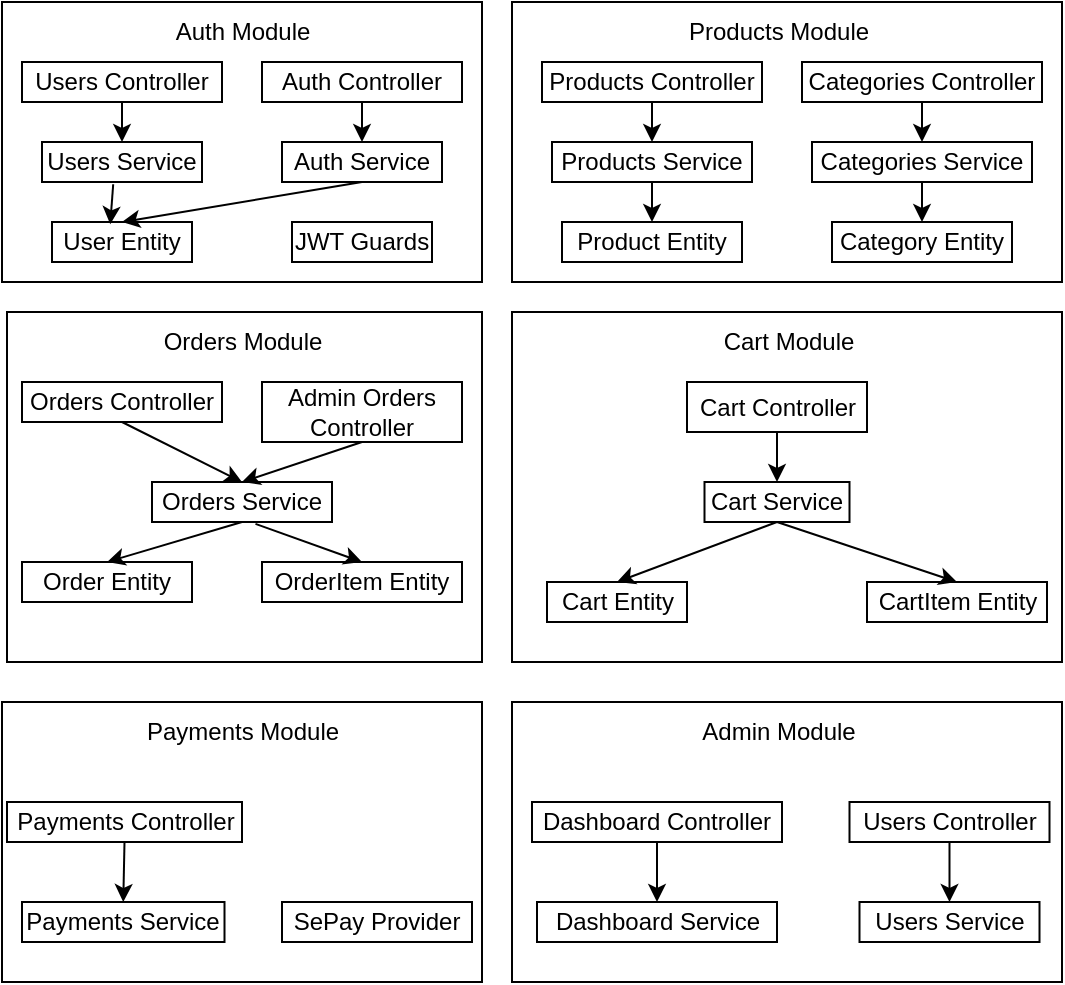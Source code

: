 <mxfile version="27.2.0">
  <diagram name="Trang-1" id="om_FT2h_U6oVvqVsm1Qj">
    <mxGraphModel dx="405" dy="653" grid="1" gridSize="10" guides="1" tooltips="1" connect="1" arrows="1" fold="1" page="1" pageScale="1" pageWidth="827" pageHeight="1169" math="0" shadow="0">
      <root>
        <mxCell id="0" />
        <mxCell id="1" parent="0" />
        <mxCell id="WPv3RgXcZENoDZzR3R_k-59" value="" style="rounded=0;whiteSpace=wrap;html=1;" vertex="1" parent="1">
          <mxGeometry x="465" y="940" width="275" height="140" as="geometry" />
        </mxCell>
        <mxCell id="WPv3RgXcZENoDZzR3R_k-52" value="" style="rounded=0;whiteSpace=wrap;html=1;" vertex="1" parent="1">
          <mxGeometry x="210" y="940" width="240" height="140" as="geometry" />
        </mxCell>
        <mxCell id="WPv3RgXcZENoDZzR3R_k-47" value="" style="rounded=0;whiteSpace=wrap;html=1;" vertex="1" parent="1">
          <mxGeometry x="465" y="745" width="275" height="175" as="geometry" />
        </mxCell>
        <mxCell id="WPv3RgXcZENoDZzR3R_k-39" value="" style="rounded=0;whiteSpace=wrap;html=1;" vertex="1" parent="1">
          <mxGeometry x="212.5" y="745" width="237.5" height="175" as="geometry" />
        </mxCell>
        <mxCell id="WPv3RgXcZENoDZzR3R_k-27" value="" style="rounded=0;whiteSpace=wrap;html=1;" vertex="1" parent="1">
          <mxGeometry x="465" y="590" width="275" height="140" as="geometry" />
        </mxCell>
        <mxCell id="WPv3RgXcZENoDZzR3R_k-13" value="" style="rounded=0;whiteSpace=wrap;html=1;" vertex="1" parent="1">
          <mxGeometry x="210" y="590" width="240" height="140" as="geometry" />
        </mxCell>
        <mxCell id="WPv3RgXcZENoDZzR3R_k-1" value="Auth Controller" style="rounded=0;whiteSpace=wrap;html=1;" vertex="1" parent="1">
          <mxGeometry x="340" y="620" width="100" height="20" as="geometry" />
        </mxCell>
        <mxCell id="WPv3RgXcZENoDZzR3R_k-2" value="Auth Service" style="whiteSpace=wrap;html=1;" vertex="1" parent="1">
          <mxGeometry x="350" y="660" width="80" height="20" as="geometry" />
        </mxCell>
        <mxCell id="WPv3RgXcZENoDZzR3R_k-3" value="User Entity" style="whiteSpace=wrap;html=1;" vertex="1" parent="1">
          <mxGeometry x="235" y="700" width="70" height="20" as="geometry" />
        </mxCell>
        <mxCell id="WPv3RgXcZENoDZzR3R_k-4" value="Users Controller" style="whiteSpace=wrap;html=1;" vertex="1" parent="1">
          <mxGeometry x="220" y="620" width="100" height="20" as="geometry" />
        </mxCell>
        <mxCell id="WPv3RgXcZENoDZzR3R_k-5" value="Users Service" style="whiteSpace=wrap;html=1;" vertex="1" parent="1">
          <mxGeometry x="230" y="660" width="80" height="20" as="geometry" />
        </mxCell>
        <mxCell id="WPv3RgXcZENoDZzR3R_k-7" value="" style="endArrow=classic;html=1;rounded=0;exitX=0.5;exitY=1;exitDx=0;exitDy=0;" edge="1" parent="1" source="WPv3RgXcZENoDZzR3R_k-1" target="WPv3RgXcZENoDZzR3R_k-2">
          <mxGeometry width="50" height="50" relative="1" as="geometry">
            <mxPoint x="340" y="780" as="sourcePoint" />
            <mxPoint x="390" y="730" as="targetPoint" />
          </mxGeometry>
        </mxCell>
        <mxCell id="WPv3RgXcZENoDZzR3R_k-8" value="" style="endArrow=classic;html=1;rounded=0;exitX=0.5;exitY=1;exitDx=0;exitDy=0;" edge="1" parent="1" source="WPv3RgXcZENoDZzR3R_k-4" target="WPv3RgXcZENoDZzR3R_k-5">
          <mxGeometry width="50" height="50" relative="1" as="geometry">
            <mxPoint x="340" y="780" as="sourcePoint" />
            <mxPoint x="390" y="730" as="targetPoint" />
          </mxGeometry>
        </mxCell>
        <mxCell id="WPv3RgXcZENoDZzR3R_k-9" value="" style="endArrow=classic;html=1;rounded=0;entryX=0.5;entryY=0;entryDx=0;entryDy=0;exitX=0.5;exitY=1;exitDx=0;exitDy=0;" edge="1" parent="1" source="WPv3RgXcZENoDZzR3R_k-2" target="WPv3RgXcZENoDZzR3R_k-3">
          <mxGeometry width="50" height="50" relative="1" as="geometry">
            <mxPoint x="340" y="780" as="sourcePoint" />
            <mxPoint x="390" y="730" as="targetPoint" />
          </mxGeometry>
        </mxCell>
        <mxCell id="WPv3RgXcZENoDZzR3R_k-10" value="" style="endArrow=classic;html=1;rounded=0;exitX=0.445;exitY=1.057;exitDx=0;exitDy=0;exitPerimeter=0;entryX=0.416;entryY=0.057;entryDx=0;entryDy=0;entryPerimeter=0;" edge="1" parent="1" source="WPv3RgXcZENoDZzR3R_k-5" target="WPv3RgXcZENoDZzR3R_k-3">
          <mxGeometry width="50" height="50" relative="1" as="geometry">
            <mxPoint x="340" y="780" as="sourcePoint" />
            <mxPoint x="390" y="730" as="targetPoint" />
          </mxGeometry>
        </mxCell>
        <mxCell id="WPv3RgXcZENoDZzR3R_k-12" value="JWT Guards" style="rounded=0;whiteSpace=wrap;html=1;" vertex="1" parent="1">
          <mxGeometry x="355" y="700" width="70" height="20" as="geometry" />
        </mxCell>
        <mxCell id="WPv3RgXcZENoDZzR3R_k-14" value="Auth Module" style="text;html=1;align=center;verticalAlign=middle;resizable=0;points=[];autosize=1;strokeColor=none;fillColor=none;" vertex="1" parent="1">
          <mxGeometry x="285" y="590" width="90" height="30" as="geometry" />
        </mxCell>
        <mxCell id="WPv3RgXcZENoDZzR3R_k-15" value="Products Controller" style="whiteSpace=wrap;html=1;" vertex="1" parent="1">
          <mxGeometry x="480" y="620" width="110" height="20" as="geometry" />
        </mxCell>
        <mxCell id="WPv3RgXcZENoDZzR3R_k-16" value="Products Service" style="whiteSpace=wrap;html=1;" vertex="1" parent="1">
          <mxGeometry x="485" y="660" width="100" height="20" as="geometry" />
        </mxCell>
        <mxCell id="WPv3RgXcZENoDZzR3R_k-17" value="Product Entity" style="whiteSpace=wrap;html=1;" vertex="1" parent="1">
          <mxGeometry x="490" y="700" width="90" height="20" as="geometry" />
        </mxCell>
        <mxCell id="WPv3RgXcZENoDZzR3R_k-18" value="Categories Controller" style="whiteSpace=wrap;html=1;" vertex="1" parent="1">
          <mxGeometry x="610" y="620" width="120" height="20" as="geometry" />
        </mxCell>
        <mxCell id="WPv3RgXcZENoDZzR3R_k-19" value="Categories Service" style="whiteSpace=wrap;html=1;" vertex="1" parent="1">
          <mxGeometry x="615" y="660" width="110" height="20" as="geometry" />
        </mxCell>
        <mxCell id="WPv3RgXcZENoDZzR3R_k-20" value="Category Entity" style="whiteSpace=wrap;html=1;" vertex="1" parent="1">
          <mxGeometry x="625" y="700" width="90" height="20" as="geometry" />
        </mxCell>
        <mxCell id="WPv3RgXcZENoDZzR3R_k-23" value="" style="endArrow=classic;html=1;rounded=0;entryX=0.5;entryY=0;entryDx=0;entryDy=0;exitX=0.5;exitY=1;exitDx=0;exitDy=0;" edge="1" parent="1" source="WPv3RgXcZENoDZzR3R_k-15" target="WPv3RgXcZENoDZzR3R_k-16">
          <mxGeometry width="50" height="50" relative="1" as="geometry">
            <mxPoint x="540" y="700" as="sourcePoint" />
            <mxPoint x="590" y="650" as="targetPoint" />
          </mxGeometry>
        </mxCell>
        <mxCell id="WPv3RgXcZENoDZzR3R_k-24" value="" style="endArrow=classic;html=1;rounded=0;entryX=0.5;entryY=0;entryDx=0;entryDy=0;exitX=0.5;exitY=1;exitDx=0;exitDy=0;" edge="1" parent="1" source="WPv3RgXcZENoDZzR3R_k-18" target="WPv3RgXcZENoDZzR3R_k-19">
          <mxGeometry width="50" height="50" relative="1" as="geometry">
            <mxPoint x="690" y="640" as="sourcePoint" />
            <mxPoint x="690" y="660" as="targetPoint" />
            <Array as="points" />
          </mxGeometry>
        </mxCell>
        <mxCell id="WPv3RgXcZENoDZzR3R_k-25" value="" style="endArrow=classic;html=1;rounded=0;entryX=0.5;entryY=0;entryDx=0;entryDy=0;exitX=0.5;exitY=1;exitDx=0;exitDy=0;" edge="1" parent="1" source="WPv3RgXcZENoDZzR3R_k-16" target="WPv3RgXcZENoDZzR3R_k-17">
          <mxGeometry width="50" height="50" relative="1" as="geometry">
            <mxPoint x="610" y="750" as="sourcePoint" />
            <mxPoint x="610" y="770" as="targetPoint" />
          </mxGeometry>
        </mxCell>
        <mxCell id="WPv3RgXcZENoDZzR3R_k-26" value="" style="endArrow=classic;html=1;rounded=0;entryX=0.5;entryY=0;entryDx=0;entryDy=0;exitX=0.5;exitY=1;exitDx=0;exitDy=0;" edge="1" parent="1" source="WPv3RgXcZENoDZzR3R_k-19" target="WPv3RgXcZENoDZzR3R_k-20">
          <mxGeometry width="50" height="50" relative="1" as="geometry">
            <mxPoint x="650" y="780" as="sourcePoint" />
            <mxPoint x="650" y="800" as="targetPoint" />
          </mxGeometry>
        </mxCell>
        <mxCell id="WPv3RgXcZENoDZzR3R_k-28" value="Products Module" style="text;html=1;align=center;verticalAlign=middle;resizable=0;points=[];autosize=1;strokeColor=none;fillColor=none;" vertex="1" parent="1">
          <mxGeometry x="542.5" y="590" width="110" height="30" as="geometry" />
        </mxCell>
        <mxCell id="WPv3RgXcZENoDZzR3R_k-29" value="Orders Controller" style="whiteSpace=wrap;html=1;" vertex="1" parent="1">
          <mxGeometry x="220" y="780" width="100" height="20" as="geometry" />
        </mxCell>
        <mxCell id="WPv3RgXcZENoDZzR3R_k-30" value="Orders Service" style="whiteSpace=wrap;html=1;" vertex="1" parent="1">
          <mxGeometry x="285" y="830" width="90" height="20" as="geometry" />
        </mxCell>
        <mxCell id="WPv3RgXcZENoDZzR3R_k-31" value="Order Entity" style="whiteSpace=wrap;html=1;" vertex="1" parent="1">
          <mxGeometry x="220" y="870" width="85" height="20" as="geometry" />
        </mxCell>
        <mxCell id="WPv3RgXcZENoDZzR3R_k-32" value="Admin Orders Controller" style="whiteSpace=wrap;html=1;" vertex="1" parent="1">
          <mxGeometry x="340" y="780" width="100" height="30" as="geometry" />
        </mxCell>
        <mxCell id="WPv3RgXcZENoDZzR3R_k-34" value="OrderItem Entity" style="whiteSpace=wrap;html=1;" vertex="1" parent="1">
          <mxGeometry x="340" y="870" width="100" height="20" as="geometry" />
        </mxCell>
        <mxCell id="WPv3RgXcZENoDZzR3R_k-35" value="" style="endArrow=classic;html=1;rounded=0;entryX=0.5;entryY=0;entryDx=0;entryDy=0;exitX=0.5;exitY=1;exitDx=0;exitDy=0;" edge="1" parent="1" source="WPv3RgXcZENoDZzR3R_k-29" target="WPv3RgXcZENoDZzR3R_k-30">
          <mxGeometry width="50" height="50" relative="1" as="geometry">
            <mxPoint x="300" y="960" as="sourcePoint" />
            <mxPoint x="300" y="980" as="targetPoint" />
          </mxGeometry>
        </mxCell>
        <mxCell id="WPv3RgXcZENoDZzR3R_k-36" value="" style="endArrow=classic;html=1;rounded=0;entryX=0.5;entryY=0;entryDx=0;entryDy=0;exitX=0.5;exitY=1;exitDx=0;exitDy=0;" edge="1" parent="1" source="WPv3RgXcZENoDZzR3R_k-32" target="WPv3RgXcZENoDZzR3R_k-30">
          <mxGeometry width="50" height="50" relative="1" as="geometry">
            <mxPoint x="450" y="920" as="sourcePoint" />
            <mxPoint x="450" y="940" as="targetPoint" />
          </mxGeometry>
        </mxCell>
        <mxCell id="WPv3RgXcZENoDZzR3R_k-37" value="" style="endArrow=classic;html=1;rounded=0;entryX=0.5;entryY=0;entryDx=0;entryDy=0;exitX=0.5;exitY=1;exitDx=0;exitDy=0;" edge="1" parent="1" source="WPv3RgXcZENoDZzR3R_k-30" target="WPv3RgXcZENoDZzR3R_k-31">
          <mxGeometry width="50" height="50" relative="1" as="geometry">
            <mxPoint x="350" y="950" as="sourcePoint" />
            <mxPoint x="350" y="970" as="targetPoint" />
          </mxGeometry>
        </mxCell>
        <mxCell id="WPv3RgXcZENoDZzR3R_k-38" value="" style="endArrow=classic;html=1;rounded=0;entryX=0.5;entryY=0;entryDx=0;entryDy=0;exitX=0.575;exitY=1.046;exitDx=0;exitDy=0;exitPerimeter=0;" edge="1" parent="1" source="WPv3RgXcZENoDZzR3R_k-30" target="WPv3RgXcZENoDZzR3R_k-34">
          <mxGeometry width="50" height="50" relative="1" as="geometry">
            <mxPoint x="400" y="960" as="sourcePoint" />
            <mxPoint x="400" y="980" as="targetPoint" />
          </mxGeometry>
        </mxCell>
        <mxCell id="WPv3RgXcZENoDZzR3R_k-41" value="Orders Module" style="text;html=1;align=center;verticalAlign=middle;resizable=0;points=[];autosize=1;strokeColor=none;fillColor=none;" vertex="1" parent="1">
          <mxGeometry x="280" y="745" width="100" height="30" as="geometry" />
        </mxCell>
        <mxCell id="WPv3RgXcZENoDZzR3R_k-43" value="Cart Service" style="whiteSpace=wrap;html=1;" vertex="1" parent="1">
          <mxGeometry x="561.25" y="830" width="72.5" height="20" as="geometry" />
        </mxCell>
        <mxCell id="WPv3RgXcZENoDZzR3R_k-44" value="Cart Entity" style="whiteSpace=wrap;html=1;" vertex="1" parent="1">
          <mxGeometry x="482.5" y="880" width="70" height="20" as="geometry" />
        </mxCell>
        <mxCell id="WPv3RgXcZENoDZzR3R_k-46" value="CartItem Entity" style="whiteSpace=wrap;html=1;" vertex="1" parent="1">
          <mxGeometry x="642.5" y="880" width="90" height="20" as="geometry" />
        </mxCell>
        <mxCell id="WPv3RgXcZENoDZzR3R_k-42" value="Cart Controller" style="whiteSpace=wrap;html=1;movable=1;resizable=1;rotatable=1;deletable=1;editable=1;locked=0;connectable=1;" vertex="1" parent="1">
          <mxGeometry x="552.5" y="780" width="90" height="25" as="geometry" />
        </mxCell>
        <mxCell id="WPv3RgXcZENoDZzR3R_k-48" value="" style="endArrow=classic;html=1;rounded=0;entryX=0.5;entryY=0;entryDx=0;entryDy=0;exitX=0.5;exitY=1;exitDx=0;exitDy=0;" edge="1" parent="1" source="WPv3RgXcZENoDZzR3R_k-42" target="WPv3RgXcZENoDZzR3R_k-43">
          <mxGeometry width="50" height="50" relative="1" as="geometry">
            <mxPoint x="580" y="1010" as="sourcePoint" />
            <mxPoint x="580" y="1030" as="targetPoint" />
          </mxGeometry>
        </mxCell>
        <mxCell id="WPv3RgXcZENoDZzR3R_k-49" value="" style="endArrow=classic;html=1;rounded=0;entryX=0.5;entryY=0;entryDx=0;entryDy=0;exitX=0.5;exitY=1;exitDx=0;exitDy=0;" edge="1" parent="1" source="WPv3RgXcZENoDZzR3R_k-43" target="WPv3RgXcZENoDZzR3R_k-44">
          <mxGeometry width="50" height="50" relative="1" as="geometry">
            <mxPoint x="560" y="980" as="sourcePoint" />
            <mxPoint x="560" y="1000" as="targetPoint" />
          </mxGeometry>
        </mxCell>
        <mxCell id="WPv3RgXcZENoDZzR3R_k-50" value="" style="endArrow=classic;html=1;rounded=0;entryX=0.5;entryY=0;entryDx=0;entryDy=0;exitX=0.5;exitY=1;exitDx=0;exitDy=0;" edge="1" parent="1" source="WPv3RgXcZENoDZzR3R_k-43" target="WPv3RgXcZENoDZzR3R_k-46">
          <mxGeometry width="50" height="50" relative="1" as="geometry">
            <mxPoint x="600" y="850" as="sourcePoint" />
            <mxPoint x="590" y="1020" as="targetPoint" />
          </mxGeometry>
        </mxCell>
        <mxCell id="WPv3RgXcZENoDZzR3R_k-51" value="Cart Module" style="text;html=1;align=center;verticalAlign=middle;resizable=0;points=[];autosize=1;strokeColor=none;fillColor=none;" vertex="1" parent="1">
          <mxGeometry x="557.5" y="745" width="90" height="30" as="geometry" />
        </mxCell>
        <mxCell id="WPv3RgXcZENoDZzR3R_k-53" value="Payments Module" style="text;html=1;align=center;verticalAlign=middle;resizable=0;points=[];autosize=1;strokeColor=none;fillColor=none;" vertex="1" parent="1">
          <mxGeometry x="270" y="940" width="120" height="30" as="geometry" />
        </mxCell>
        <mxCell id="WPv3RgXcZENoDZzR3R_k-54" value="Payments Controller" style="whiteSpace=wrap;html=1;" vertex="1" parent="1">
          <mxGeometry x="212.5" y="990" width="117.5" height="20" as="geometry" />
        </mxCell>
        <mxCell id="WPv3RgXcZENoDZzR3R_k-55" value="Payments Service" style="whiteSpace=wrap;html=1;" vertex="1" parent="1">
          <mxGeometry x="220" y="1040" width="101.25" height="20" as="geometry" />
        </mxCell>
        <mxCell id="WPv3RgXcZENoDZzR3R_k-56" value="SePay Provider" style="whiteSpace=wrap;html=1;" vertex="1" parent="1">
          <mxGeometry x="350" y="1040" width="95" height="20" as="geometry" />
        </mxCell>
        <mxCell id="WPv3RgXcZENoDZzR3R_k-57" value="" style="endArrow=classic;html=1;rounded=0;entryX=0.5;entryY=0;entryDx=0;entryDy=0;exitX=0.5;exitY=1;exitDx=0;exitDy=0;" edge="1" parent="1" source="WPv3RgXcZENoDZzR3R_k-54" target="WPv3RgXcZENoDZzR3R_k-55">
          <mxGeometry width="50" height="50" relative="1" as="geometry">
            <mxPoint x="230" y="1150" as="sourcePoint" />
            <mxPoint x="230" y="1170" as="targetPoint" />
          </mxGeometry>
        </mxCell>
        <mxCell id="WPv3RgXcZENoDZzR3R_k-60" value="Dashboard Controller" style="whiteSpace=wrap;html=1;" vertex="1" parent="1">
          <mxGeometry x="475" y="990" width="125" height="20" as="geometry" />
        </mxCell>
        <mxCell id="WPv3RgXcZENoDZzR3R_k-61" value="Dashboard Service" style="whiteSpace=wrap;html=1;" vertex="1" parent="1">
          <mxGeometry x="477.5" y="1040" width="120" height="20" as="geometry" />
        </mxCell>
        <mxCell id="WPv3RgXcZENoDZzR3R_k-62" value="Users Controller" style="whiteSpace=wrap;html=1;" vertex="1" parent="1">
          <mxGeometry x="633.75" y="990" width="100" height="20" as="geometry" />
        </mxCell>
        <mxCell id="WPv3RgXcZENoDZzR3R_k-63" value="Users Service" style="whiteSpace=wrap;html=1;" vertex="1" parent="1">
          <mxGeometry x="638.75" y="1040" width="90" height="20" as="geometry" />
        </mxCell>
        <mxCell id="WPv3RgXcZENoDZzR3R_k-64" value="Admin Module" style="text;html=1;align=center;verticalAlign=middle;resizable=0;points=[];autosize=1;strokeColor=none;fillColor=none;" vertex="1" parent="1">
          <mxGeometry x="547.5" y="940" width="100" height="30" as="geometry" />
        </mxCell>
        <mxCell id="WPv3RgXcZENoDZzR3R_k-67" value="" style="endArrow=classic;html=1;rounded=0;entryX=0.5;entryY=0;entryDx=0;entryDy=0;exitX=0.5;exitY=1;exitDx=0;exitDy=0;" edge="1" parent="1" source="WPv3RgXcZENoDZzR3R_k-60" target="WPv3RgXcZENoDZzR3R_k-61">
          <mxGeometry width="50" height="50" relative="1" as="geometry">
            <mxPoint x="570" y="1150" as="sourcePoint" />
            <mxPoint x="530" y="1099" as="targetPoint" />
          </mxGeometry>
        </mxCell>
        <mxCell id="WPv3RgXcZENoDZzR3R_k-69" value="" style="endArrow=classic;html=1;rounded=0;entryX=0.5;entryY=0;entryDx=0;entryDy=0;exitX=0.5;exitY=1;exitDx=0;exitDy=0;" edge="1" parent="1" source="WPv3RgXcZENoDZzR3R_k-62" target="WPv3RgXcZENoDZzR3R_k-63">
          <mxGeometry width="50" height="50" relative="1" as="geometry">
            <mxPoint x="640" y="1110" as="sourcePoint" />
            <mxPoint x="640" y="1140" as="targetPoint" />
          </mxGeometry>
        </mxCell>
      </root>
    </mxGraphModel>
  </diagram>
</mxfile>
